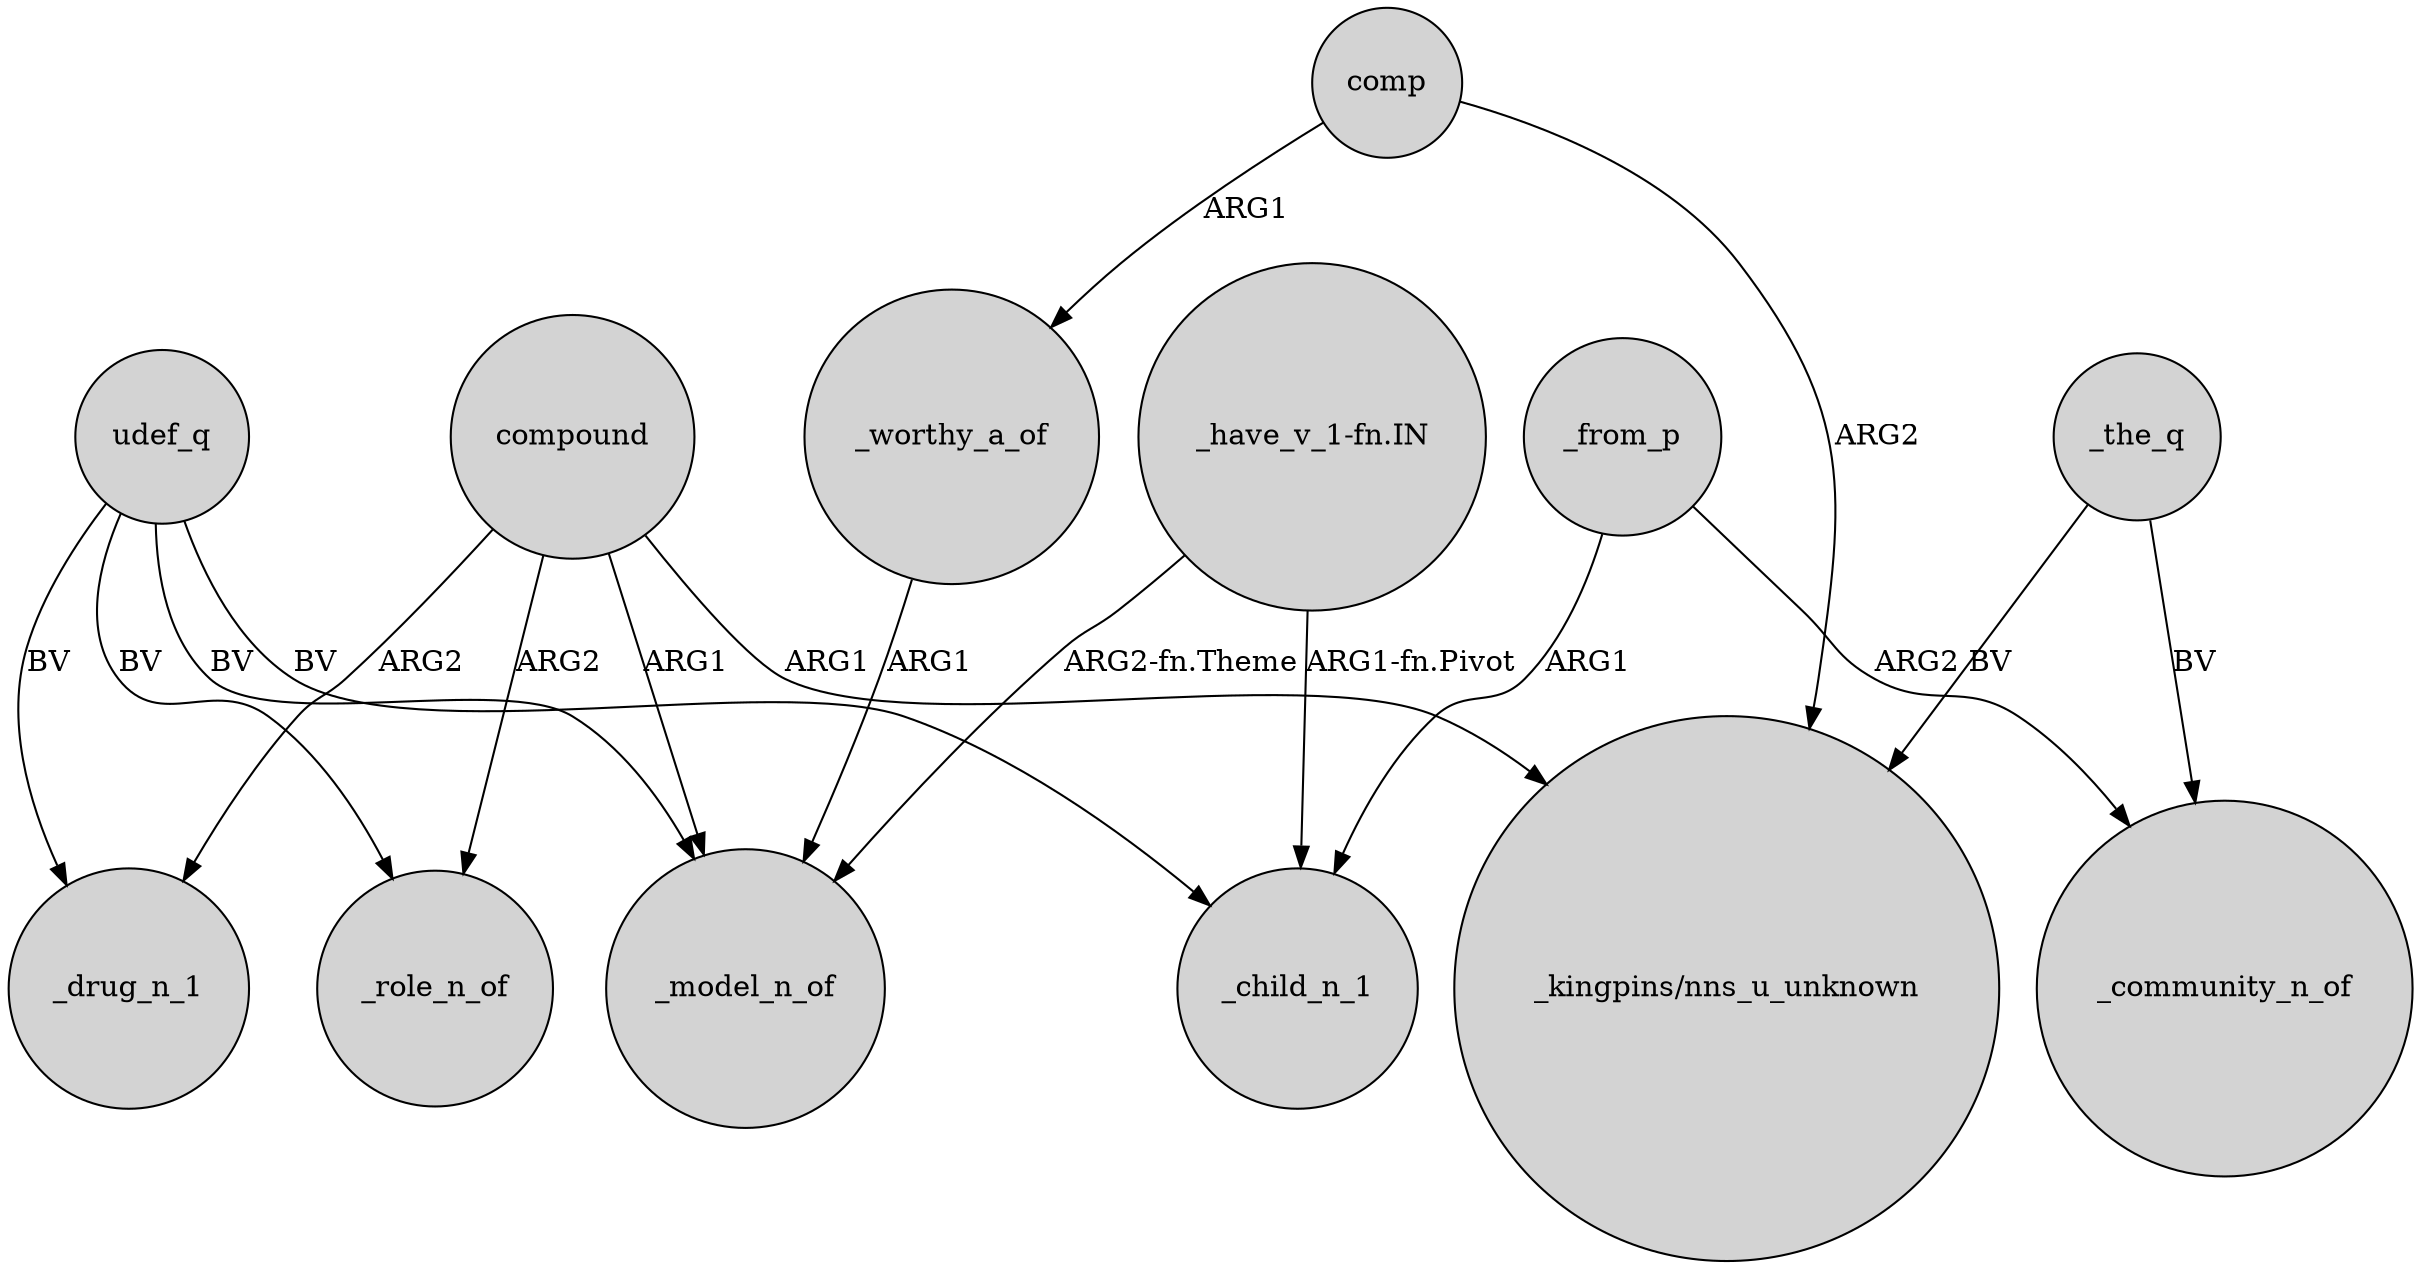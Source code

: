 digraph {
	node [shape=circle style=filled]
	udef_q -> _role_n_of [label=BV]
	compound -> _role_n_of [label=ARG2]
	udef_q -> _model_n_of [label=BV]
	comp -> _worthy_a_of [label=ARG1]
	_from_p -> _child_n_1 [label=ARG1]
	udef_q -> _child_n_1 [label=BV]
	_the_q -> _community_n_of [label=BV]
	"_have_v_1-fn.IN" -> _child_n_1 [label="ARG1-fn.Pivot"]
	_the_q -> "_kingpins/nns_u_unknown" [label=BV]
	compound -> "_kingpins/nns_u_unknown" [label=ARG1]
	_from_p -> _community_n_of [label=ARG2]
	compound -> _drug_n_1 [label=ARG2]
	"_have_v_1-fn.IN" -> _model_n_of [label="ARG2-fn.Theme"]
	udef_q -> _drug_n_1 [label=BV]
	comp -> "_kingpins/nns_u_unknown" [label=ARG2]
	compound -> _model_n_of [label=ARG1]
	_worthy_a_of -> _model_n_of [label=ARG1]
}
